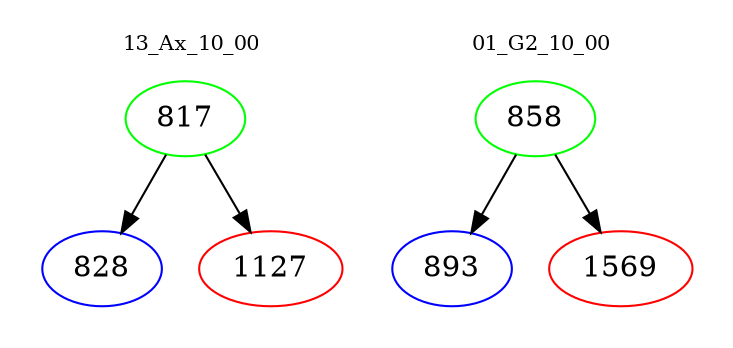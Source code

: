 digraph{
subgraph cluster_0 {
color = white
label = "13_Ax_10_00";
fontsize=10;
T0_817 [label="817", color="green"]
T0_817 -> T0_828 [color="black"]
T0_828 [label="828", color="blue"]
T0_817 -> T0_1127 [color="black"]
T0_1127 [label="1127", color="red"]
}
subgraph cluster_1 {
color = white
label = "01_G2_10_00";
fontsize=10;
T1_858 [label="858", color="green"]
T1_858 -> T1_893 [color="black"]
T1_893 [label="893", color="blue"]
T1_858 -> T1_1569 [color="black"]
T1_1569 [label="1569", color="red"]
}
}
